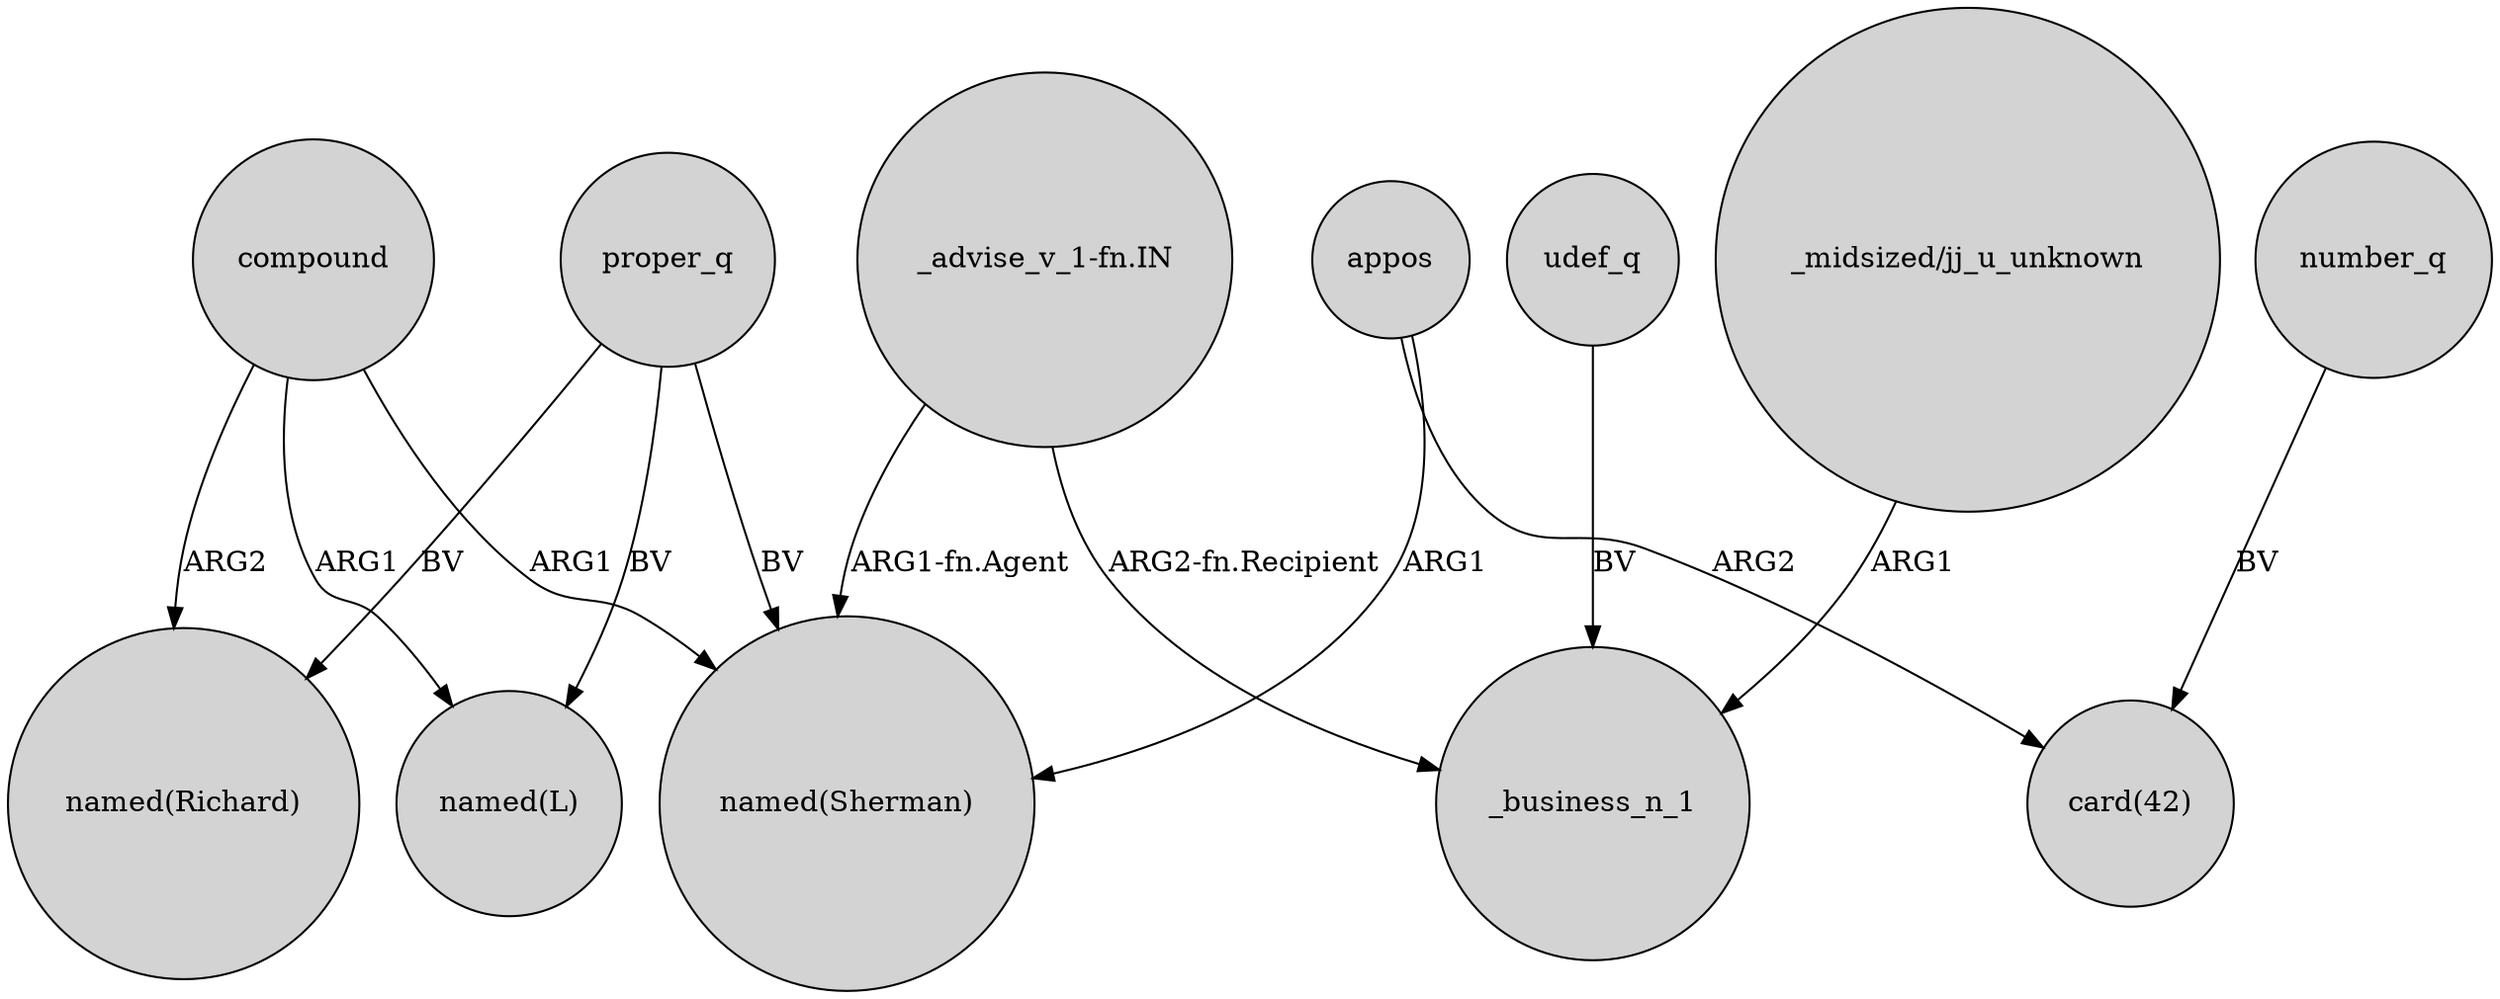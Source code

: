 digraph {
	node [shape=circle style=filled]
	proper_q -> "named(Richard)" [label=BV]
	udef_q -> _business_n_1 [label=BV]
	"_midsized/jj_u_unknown" -> _business_n_1 [label=ARG1]
	compound -> "named(Sherman)" [label=ARG1]
	compound -> "named(L)" [label=ARG1]
	proper_q -> "named(L)" [label=BV]
	"_advise_v_1-fn.IN" -> _business_n_1 [label="ARG2-fn.Recipient"]
	proper_q -> "named(Sherman)" [label=BV]
	number_q -> "card(42)" [label=BV]
	appos -> "card(42)" [label=ARG2]
	"_advise_v_1-fn.IN" -> "named(Sherman)" [label="ARG1-fn.Agent"]
	compound -> "named(Richard)" [label=ARG2]
	appos -> "named(Sherman)" [label=ARG1]
}
